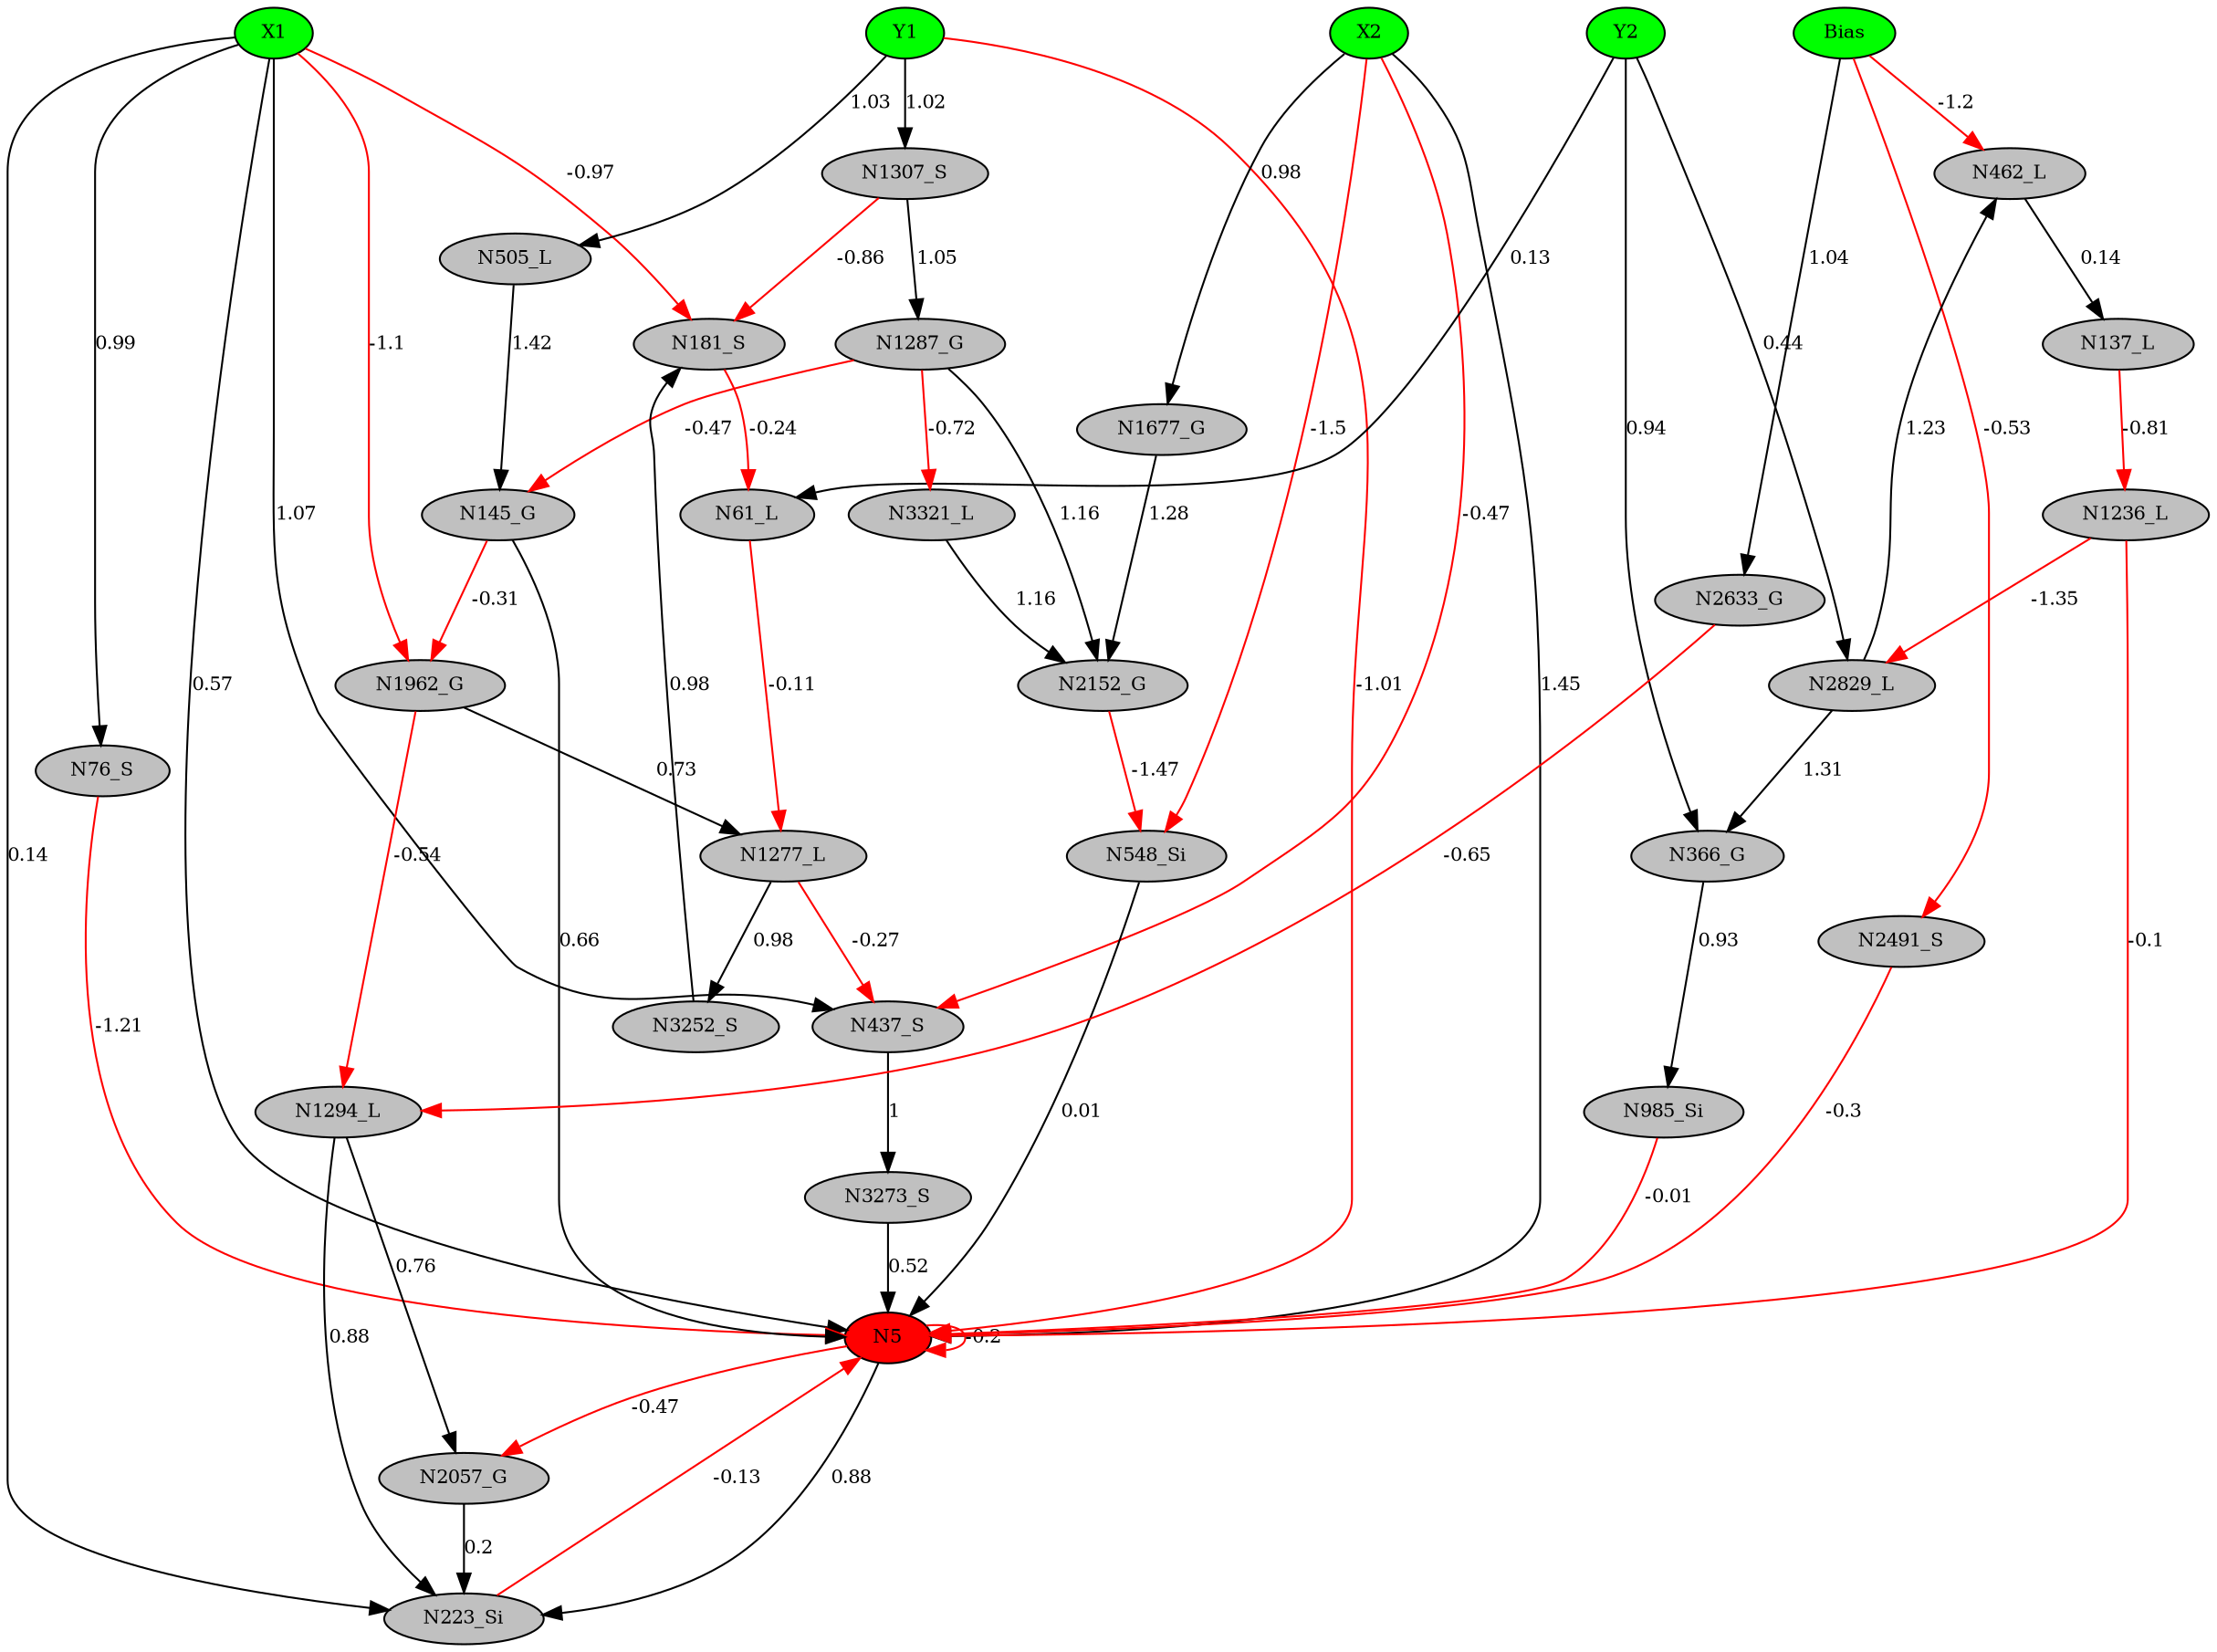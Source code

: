 digraph g { 
N0 [shape=ellipse, label=Bias,fontsize=10,height=0.1,width=0.1,style=filled,fillcolor=green]
N1[shape=ellipse label=X1,fontsize=10,height=0.1,width=0.1,style=filled,fillcolor=green]
N2[shape=ellipse label=Y1,fontsize=10,height=0.1,width=0.1,style=filled,fillcolor=green]
N3[shape=ellipse label=X2,fontsize=10,height=0.1,width=0.1,style=filled,fillcolor=green]
N4[shape=ellipse label=Y2,fontsize=10,height=0.1,width=0.1,style=filled,fillcolor=green]
N5[shape=ellipse,fontsize = 10, height = 0.1, width = 0.1, style = filled, fillcolor = red]
N61[shape=ellipse, label=N61_L,fontsize=10,height=0.1,width=0.1,style=filled,fillcolor=gray]
N76[shape=ellipse, label=N76_S,fontsize=10,height=0.1,width=0.1,style=filled,fillcolor=gray]
N137[shape=ellipse, label=N137_L,fontsize=10,height=0.1,width=0.1,style=filled,fillcolor=gray]
N145[shape=ellipse, label=N145_G,fontsize=10,height=0.1,width=0.1,style=filled,fillcolor=gray]
N181[shape=ellipse, label=N181_S,fontsize=10,height=0.1,width=0.1,style=filled,fillcolor=gray]
N223[shape=ellipse, label=N223_Si,fontsize=10,height=0.1,width=0.1,style=filled,fillcolor=gray]
N366[shape=ellipse, label=N366_G,fontsize=10,height=0.1,width=0.1,style=filled,fillcolor=gray]
N437[shape=ellipse, label=N437_S,fontsize=10,height=0.1,width=0.1,style=filled,fillcolor=gray]
N462[shape=ellipse, label=N462_L,fontsize=10,height=0.1,width=0.1,style=filled,fillcolor=gray]
N505[shape=ellipse, label=N505_L,fontsize=10,height=0.1,width=0.1,style=filled,fillcolor=gray]
N548[shape=ellipse, label=N548_Si,fontsize=10,height=0.1,width=0.1,style=filled,fillcolor=gray]
N985[shape=ellipse, label=N985_Si,fontsize=10,height=0.1,width=0.1,style=filled,fillcolor=gray]
N1236[shape=ellipse, label=N1236_L,fontsize=10,height=0.1,width=0.1,style=filled,fillcolor=gray]
N1277[shape=ellipse, label=N1277_L,fontsize=10,height=0.1,width=0.1,style=filled,fillcolor=gray]
N1287[shape=ellipse, label=N1287_G,fontsize=10,height=0.1,width=0.1,style=filled,fillcolor=gray]
N1294[shape=ellipse, label=N1294_L,fontsize=10,height=0.1,width=0.1,style=filled,fillcolor=gray]
N1307[shape=ellipse, label=N1307_S,fontsize=10,height=0.1,width=0.1,style=filled,fillcolor=gray]
N1677[shape=ellipse, label=N1677_G,fontsize=10,height=0.1,width=0.1,style=filled,fillcolor=gray]
N1962[shape=ellipse, label=N1962_G,fontsize=10,height=0.1,width=0.1,style=filled,fillcolor=gray]
N2057[shape=ellipse, label=N2057_G,fontsize=10,height=0.1,width=0.1,style=filled,fillcolor=gray]
N2152[shape=ellipse, label=N2152_G,fontsize=10,height=0.1,width=0.1,style=filled,fillcolor=gray]
N2491[shape=ellipse, label=N2491_S,fontsize=10,height=0.1,width=0.1,style=filled,fillcolor=gray]
N2633[shape=ellipse, label=N2633_G,fontsize=10,height=0.1,width=0.1,style=filled,fillcolor=gray]
N2829[shape=ellipse, label=N2829_L,fontsize=10,height=0.1,width=0.1,style=filled,fillcolor=gray]
N3252[shape=ellipse, label=N3252_S,fontsize=10,height=0.1,width=0.1,style=filled,fillcolor=gray]
N3273[shape=ellipse, label=N3273_S,fontsize=10,height=0.1,width=0.1,style=filled,fillcolor=gray]
N3321[shape=ellipse, label=N3321_L,fontsize=10,height=0.1,width=0.1,style=filled,fillcolor=gray]
N1 -> N5 [color=black] [ label=0.57,fontsize=10]
N2 -> N5 [color=red] [arrowType=inv][ label=-1.01,fontsize=10]
N3 -> N5 [color=black] [ label=1.45,fontsize=10]
N5 -> N5 [color=red] [arrowType=inv][ label=-0.2,fontsize=10]
N4 -> N61 [color=black] [ label=0.13,fontsize=10]
N1 -> N76 [color=black] [ label=0.99,fontsize=10]
N76 -> N5 [color=red] [arrowType=inv][ label=-1.21,fontsize=10]
N145 -> N5 [color=black] [ label=0.66,fontsize=10]
N1 -> N181 [color=red] [arrowType=inv][ label=-0.97,fontsize=10]
N181 -> N61 [color=red] [arrowType=inv][ label=-0.24,fontsize=10]
N5 -> N223 [color=black] [ label=0.88,fontsize=10]
N223 -> N5 [color=red] [arrowType=inv][ label=-0.13,fontsize=10]
N4 -> N366 [color=black] [ label=0.94,fontsize=10]
N0 -> N462 [color=red] [arrowType=inv][ label=-1.2,fontsize=10]
N462 -> N137 [color=black] [ label=0.14,fontsize=10]
N2 -> N505 [color=black] [ label=1.03,fontsize=10]
N505 -> N145 [color=black] [ label=1.42,fontsize=10]
N3 -> N548 [color=red] [arrowType=inv][ label=-1.5,fontsize=10]
N548 -> N5 [color=black] [ label=0.01,fontsize=10]
N1 -> N223 [color=black] [ label=0.14,fontsize=10]
N366 -> N985 [color=black] [ label=0.93,fontsize=10]
N985 -> N5 [color=red] [arrowType=inv][ label=-0.01,fontsize=10]
N137 -> N1236 [color=red] [arrowType=inv][ label=-0.81,fontsize=10]
N1236 -> N5 [color=red] [arrowType=inv][ label=-0.1,fontsize=10]
N61 -> N1277 [color=red] [arrowType=inv][ label=-0.11,fontsize=10]
N1277 -> N437 [color=red] [arrowType=inv][ label=-0.27,fontsize=10]
N1287 -> N145 [color=red] [arrowType=inv][ label=-0.47,fontsize=10]
N1294 -> N223 [color=black] [ label=0.88,fontsize=10]
N2 -> N1307 [color=black] [ label=1.02,fontsize=10]
N1307 -> N1287 [color=black] [ label=1.05,fontsize=10]
N3 -> N1677 [color=black] [ label=0.98,fontsize=10]
N1307 -> N181 [color=red] [arrowType=inv][ label=-0.86,fontsize=10]
N1 -> N437 [color=black] [ label=1.07,fontsize=10]
N1 -> N1962 [color=red] [arrowType=inv][ label=-1.1,fontsize=10]
N1962 -> N1294 [color=red] [arrowType=inv][ label=-0.54,fontsize=10]
N3 -> N437 [color=red] [arrowType=inv][ label=-0.47,fontsize=10]
N145 -> N1962 [color=red] [arrowType=inv][ label=-0.31,fontsize=10]
N1294 -> N2057 [color=black] [ label=0.76,fontsize=10]
N2057 -> N223 [color=black] [ label=0.2,fontsize=10]
N1677 -> N2152 [color=black] [ label=1.28,fontsize=10]
N2152 -> N548 [color=red] [arrowType=inv][ label=-1.47,fontsize=10]
N5 -> N2057 [color=red] [arrowType=inv][ label=-0.47,fontsize=10]
N0 -> N2491 [color=red] [arrowType=inv][ label=-0.53,fontsize=10]
N2491 -> N5 [color=red] [arrowType=inv][ label=-0.3,fontsize=10]
N0 -> N2633 [color=black] [ label=1.04,fontsize=10]
N2633 -> N1294 [color=red] [arrowType=inv][ label=-0.65,fontsize=10]
N4 -> N2829 [color=black] [ label=0.44,fontsize=10]
N2829 -> N462 [color=black] [ label=1.23,fontsize=10]
N1236 -> N2829 [color=red] [arrowType=inv][ label=-1.35,fontsize=10]
N2829 -> N366 [color=black] [ label=1.31,fontsize=10]
N1287 -> N2152 [color=black] [ label=1.16,fontsize=10]
N1277 -> N3252 [color=black] [ label=0.98,fontsize=10]
N3252 -> N181 [color=black] [ label=0.98,fontsize=10]
N437 -> N3273 [color=black] [ label=1,fontsize=10]
N3273 -> N5 [color=black] [ label=0.52,fontsize=10]
N1962 -> N1277 [color=black] [ label=0.73,fontsize=10]
N1287 -> N3321 [color=red] [arrowType=inv][ label=-0.72,fontsize=10]
N3321 -> N2152 [color=black] [ label=1.16,fontsize=10]
 { rank=same; 
N5
 } 
 { rank=same; 
N1 ->N2 ->N3 ->N4 ->N0 [style=invis]
 } 
}

